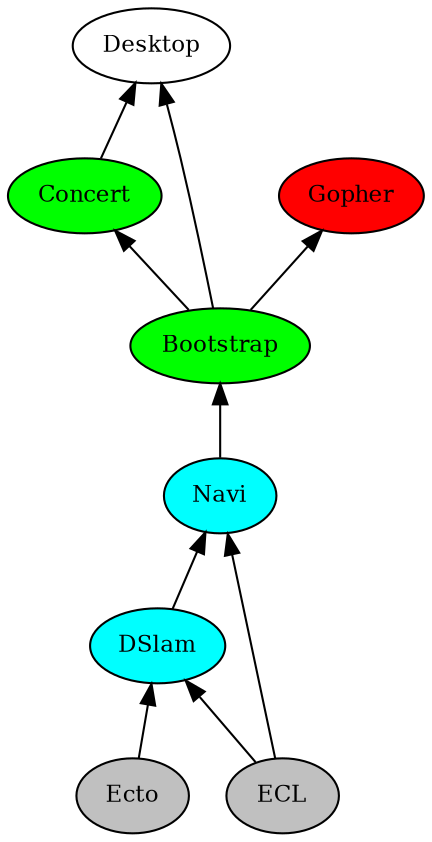 
digraph GrootSources {
rankdir = BT;
ECL  [shape=ellipse, fontsize=11, style=filled, fillcolor=gray];
Ecto [shape=ellipse, fontsize=11, style=filled, fillcolor=gray];
DSlam [shape=ellipse, fontsize=11, style=filled, fillcolor=cyan];
Navi [shape=ellipse, fontsize=11, style=filled, fillcolor=cyan];
Bootstrap [shape=ellipse, fontsize=11, style=filled, fillcolor=green];
Concert [shape=ellipse, fontsize=11, style=filled, fillcolor=green];
Desktop [shape=ellipse, fontsize=11, style=filled, fillcolor=white];
Gopher [shape=ellipse, fontsize=11, style=filled, fillcolor=red];
Bootstrap -> Gopher;
Bootstrap -> Concert;
Bootstrap -> Desktop;
Concert -> Desktop;
ECL -> DSlam;
ECL -> Navi;
Ecto -> DSlam;
DSlam -> Navi;
Navi -> Bootstrap;
}
